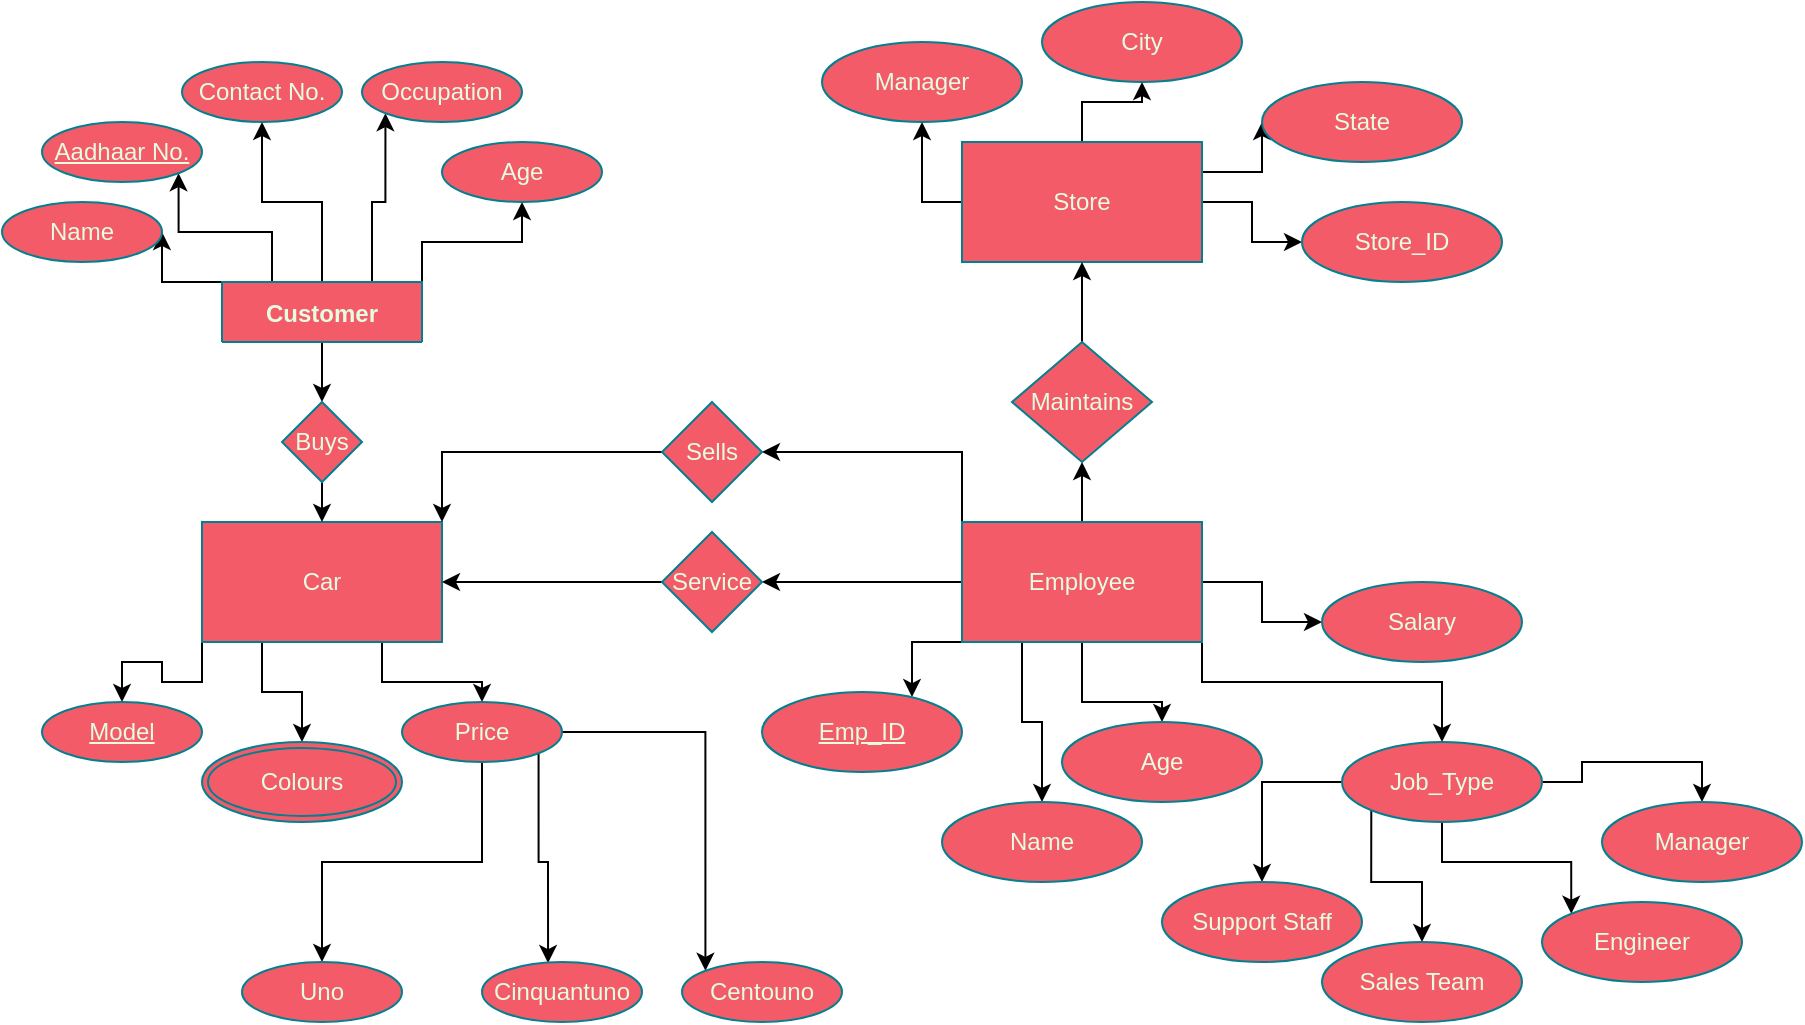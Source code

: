 <mxfile version="20.4.0" type="github">
  <diagram id="R2lEEEUBdFMjLlhIrx00" name="Page-1">
    <mxGraphModel dx="946" dy="1750" grid="1" gridSize="10" guides="1" tooltips="1" connect="1" arrows="1" fold="1" page="1" pageScale="1" pageWidth="850" pageHeight="1100" background="#FFFFFF" math="0" shadow="0" extFonts="Permanent Marker^https://fonts.googleapis.com/css?family=Permanent+Marker">
      <root>
        <mxCell id="0" />
        <mxCell id="1" parent="0" />
        <mxCell id="OesllFjmX0m4GNONwm-q-30" style="edgeStyle=orthogonalEdgeStyle;rounded=0;orthogonalLoop=1;jettySize=auto;html=1;exitX=0;exitY=0;exitDx=0;exitDy=0;entryX=1;entryY=0.5;entryDx=0;entryDy=0;" parent="1" source="C-vyLk0tnHw3VtMMgP7b-23" target="hK2k2CaXk-kH8A74S1h3-8" edge="1">
          <mxGeometry relative="1" as="geometry" />
        </mxCell>
        <mxCell id="OesllFjmX0m4GNONwm-q-31" style="edgeStyle=orthogonalEdgeStyle;rounded=0;orthogonalLoop=1;jettySize=auto;html=1;exitX=0.25;exitY=0;exitDx=0;exitDy=0;entryX=1;entryY=1;entryDx=0;entryDy=0;" parent="1" source="C-vyLk0tnHw3VtMMgP7b-23" target="hK2k2CaXk-kH8A74S1h3-10" edge="1">
          <mxGeometry relative="1" as="geometry">
            <Array as="points">
              <mxPoint x="145" y="95" />
              <mxPoint x="98" y="95" />
            </Array>
          </mxGeometry>
        </mxCell>
        <mxCell id="OesllFjmX0m4GNONwm-q-32" style="edgeStyle=orthogonalEdgeStyle;rounded=0;orthogonalLoop=1;jettySize=auto;html=1;exitX=0.5;exitY=0;exitDx=0;exitDy=0;entryX=0.5;entryY=1;entryDx=0;entryDy=0;" parent="1" source="C-vyLk0tnHw3VtMMgP7b-23" target="hK2k2CaXk-kH8A74S1h3-11" edge="1">
          <mxGeometry relative="1" as="geometry" />
        </mxCell>
        <mxCell id="OesllFjmX0m4GNONwm-q-33" style="edgeStyle=orthogonalEdgeStyle;rounded=0;orthogonalLoop=1;jettySize=auto;html=1;exitX=0.75;exitY=0;exitDx=0;exitDy=0;entryX=0;entryY=1;entryDx=0;entryDy=0;" parent="1" source="C-vyLk0tnHw3VtMMgP7b-23" target="hK2k2CaXk-kH8A74S1h3-12" edge="1">
          <mxGeometry relative="1" as="geometry" />
        </mxCell>
        <mxCell id="OesllFjmX0m4GNONwm-q-34" style="edgeStyle=orthogonalEdgeStyle;rounded=0;orthogonalLoop=1;jettySize=auto;html=1;exitX=1;exitY=0;exitDx=0;exitDy=0;" parent="1" source="C-vyLk0tnHw3VtMMgP7b-23" target="hK2k2CaXk-kH8A74S1h3-13" edge="1">
          <mxGeometry relative="1" as="geometry" />
        </mxCell>
        <mxCell id="OesllFjmX0m4GNONwm-q-36" value="" style="edgeStyle=orthogonalEdgeStyle;rounded=0;orthogonalLoop=1;jettySize=auto;html=1;" parent="1" source="C-vyLk0tnHw3VtMMgP7b-23" target="hK2k2CaXk-kH8A74S1h3-4" edge="1">
          <mxGeometry relative="1" as="geometry" />
        </mxCell>
        <mxCell id="C-vyLk0tnHw3VtMMgP7b-23" value="Customer" style="shape=table;startSize=30;container=1;collapsible=1;childLayout=tableLayout;fixedRows=1;rowLines=0;fontStyle=1;align=center;resizeLast=1;fillColor=#F45B69;strokeColor=#028090;fontColor=#E4FDE1;" parent="1" vertex="1" collapsed="1">
          <mxGeometry x="120" y="120" width="100" height="30" as="geometry">
            <mxRectangle x="120" y="120" width="250" height="100" as="alternateBounds" />
          </mxGeometry>
        </mxCell>
        <mxCell id="C-vyLk0tnHw3VtMMgP7b-24" value="" style="shape=partialRectangle;collapsible=0;dropTarget=0;pointerEvents=0;fillColor=none;points=[[0,0.5],[1,0.5]];portConstraint=eastwest;top=0;left=0;right=0;bottom=1;strokeColor=#028090;fontColor=#E4FDE1;" parent="C-vyLk0tnHw3VtMMgP7b-23" vertex="1">
          <mxGeometry y="30" width="250" height="30" as="geometry" />
        </mxCell>
        <mxCell id="C-vyLk0tnHw3VtMMgP7b-25" value="PK" style="shape=partialRectangle;overflow=hidden;connectable=0;fillColor=none;top=0;left=0;bottom=0;right=0;fontStyle=1;strokeColor=#028090;fontColor=#E4FDE1;" parent="C-vyLk0tnHw3VtMMgP7b-24" vertex="1">
          <mxGeometry width="30" height="30" as="geometry">
            <mxRectangle width="30" height="30" as="alternateBounds" />
          </mxGeometry>
        </mxCell>
        <mxCell id="C-vyLk0tnHw3VtMMgP7b-26" value="customer_id int NOT NULL " style="shape=partialRectangle;overflow=hidden;connectable=0;fillColor=none;top=0;left=0;bottom=0;right=0;align=left;spacingLeft=6;fontStyle=5;strokeColor=#028090;fontColor=#E4FDE1;" parent="C-vyLk0tnHw3VtMMgP7b-24" vertex="1">
          <mxGeometry x="30" width="220" height="30" as="geometry">
            <mxRectangle width="220" height="30" as="alternateBounds" />
          </mxGeometry>
        </mxCell>
        <mxCell id="C-vyLk0tnHw3VtMMgP7b-27" value="" style="shape=partialRectangle;collapsible=0;dropTarget=0;pointerEvents=0;fillColor=none;points=[[0,0.5],[1,0.5]];portConstraint=eastwest;top=0;left=0;right=0;bottom=0;strokeColor=#028090;fontColor=#E4FDE1;" parent="C-vyLk0tnHw3VtMMgP7b-23" vertex="1">
          <mxGeometry y="60" width="250" height="30" as="geometry" />
        </mxCell>
        <mxCell id="C-vyLk0tnHw3VtMMgP7b-28" value="" style="shape=partialRectangle;overflow=hidden;connectable=0;fillColor=none;top=0;left=0;bottom=0;right=0;strokeColor=#028090;fontColor=#E4FDE1;" parent="C-vyLk0tnHw3VtMMgP7b-27" vertex="1">
          <mxGeometry width="30" height="30" as="geometry">
            <mxRectangle width="30" height="30" as="alternateBounds" />
          </mxGeometry>
        </mxCell>
        <mxCell id="C-vyLk0tnHw3VtMMgP7b-29" value="customer_name char(50) NOT NULL" style="shape=partialRectangle;overflow=hidden;connectable=0;fillColor=none;top=0;left=0;bottom=0;right=0;align=left;spacingLeft=6;strokeColor=#028090;fontColor=#E4FDE1;" parent="C-vyLk0tnHw3VtMMgP7b-27" vertex="1">
          <mxGeometry x="30" width="220" height="30" as="geometry">
            <mxRectangle width="220" height="30" as="alternateBounds" />
          </mxGeometry>
        </mxCell>
        <mxCell id="OesllFjmX0m4GNONwm-q-26" style="edgeStyle=orthogonalEdgeStyle;rounded=0;orthogonalLoop=1;jettySize=auto;html=1;exitX=0;exitY=1;exitDx=0;exitDy=0;entryX=0.5;entryY=0;entryDx=0;entryDy=0;" parent="1" source="hK2k2CaXk-kH8A74S1h3-1" target="hK2k2CaXk-kH8A74S1h3-14" edge="1">
          <mxGeometry relative="1" as="geometry" />
        </mxCell>
        <mxCell id="OesllFjmX0m4GNONwm-q-27" style="edgeStyle=orthogonalEdgeStyle;rounded=0;orthogonalLoop=1;jettySize=auto;html=1;exitX=0.25;exitY=1;exitDx=0;exitDy=0;entryX=0.5;entryY=0;entryDx=0;entryDy=0;" parent="1" source="hK2k2CaXk-kH8A74S1h3-1" target="hK2k2CaXk-kH8A74S1h3-16" edge="1">
          <mxGeometry relative="1" as="geometry" />
        </mxCell>
        <mxCell id="OesllFjmX0m4GNONwm-q-28" style="edgeStyle=orthogonalEdgeStyle;rounded=0;orthogonalLoop=1;jettySize=auto;html=1;exitX=0.75;exitY=1;exitDx=0;exitDy=0;entryX=0.5;entryY=0;entryDx=0;entryDy=0;" parent="1" source="hK2k2CaXk-kH8A74S1h3-1" target="hK2k2CaXk-kH8A74S1h3-17" edge="1">
          <mxGeometry relative="1" as="geometry" />
        </mxCell>
        <mxCell id="hK2k2CaXk-kH8A74S1h3-1" value="Car" style="rounded=0;whiteSpace=wrap;html=1;fillColor=#F45B69;strokeColor=#028090;fontColor=#E4FDE1;" parent="1" vertex="1">
          <mxGeometry x="110" y="240" width="120" height="60" as="geometry" />
        </mxCell>
        <mxCell id="OesllFjmX0m4GNONwm-q-12" style="edgeStyle=orthogonalEdgeStyle;rounded=0;orthogonalLoop=1;jettySize=auto;html=1;exitX=0.5;exitY=0;exitDx=0;exitDy=0;entryX=0.5;entryY=1;entryDx=0;entryDy=0;" parent="1" source="hK2k2CaXk-kH8A74S1h3-2" target="hK2k2CaXk-kH8A74S1h3-7" edge="1">
          <mxGeometry relative="1" as="geometry" />
        </mxCell>
        <mxCell id="OesllFjmX0m4GNONwm-q-14" style="edgeStyle=orthogonalEdgeStyle;rounded=0;orthogonalLoop=1;jettySize=auto;html=1;exitX=0;exitY=1;exitDx=0;exitDy=0;entryX=0.75;entryY=0.063;entryDx=0;entryDy=0;entryPerimeter=0;" parent="1" source="hK2k2CaXk-kH8A74S1h3-2" target="hK2k2CaXk-kH8A74S1h3-22" edge="1">
          <mxGeometry relative="1" as="geometry" />
        </mxCell>
        <mxCell id="OesllFjmX0m4GNONwm-q-15" style="edgeStyle=orthogonalEdgeStyle;rounded=0;orthogonalLoop=1;jettySize=auto;html=1;exitX=0.25;exitY=1;exitDx=0;exitDy=0;" parent="1" source="hK2k2CaXk-kH8A74S1h3-2" target="hK2k2CaXk-kH8A74S1h3-23" edge="1">
          <mxGeometry relative="1" as="geometry" />
        </mxCell>
        <mxCell id="OesllFjmX0m4GNONwm-q-16" style="edgeStyle=orthogonalEdgeStyle;rounded=0;orthogonalLoop=1;jettySize=auto;html=1;exitX=0.5;exitY=1;exitDx=0;exitDy=0;entryX=0.5;entryY=0;entryDx=0;entryDy=0;" parent="1" source="hK2k2CaXk-kH8A74S1h3-2" target="hK2k2CaXk-kH8A74S1h3-24" edge="1">
          <mxGeometry relative="1" as="geometry">
            <Array as="points">
              <mxPoint x="550" y="330" />
            </Array>
          </mxGeometry>
        </mxCell>
        <mxCell id="OesllFjmX0m4GNONwm-q-18" style="edgeStyle=orthogonalEdgeStyle;rounded=0;orthogonalLoop=1;jettySize=auto;html=1;exitX=1;exitY=0.5;exitDx=0;exitDy=0;entryX=0;entryY=0.5;entryDx=0;entryDy=0;" parent="1" source="hK2k2CaXk-kH8A74S1h3-2" target="hK2k2CaXk-kH8A74S1h3-25" edge="1">
          <mxGeometry relative="1" as="geometry" />
        </mxCell>
        <mxCell id="OesllFjmX0m4GNONwm-q-21" style="edgeStyle=orthogonalEdgeStyle;rounded=0;orthogonalLoop=1;jettySize=auto;html=1;exitX=1;exitY=1;exitDx=0;exitDy=0;entryX=0.5;entryY=0;entryDx=0;entryDy=0;" parent="1" source="hK2k2CaXk-kH8A74S1h3-2" target="hK2k2CaXk-kH8A74S1h3-26" edge="1">
          <mxGeometry relative="1" as="geometry">
            <Array as="points">
              <mxPoint x="610" y="320" />
              <mxPoint x="730" y="320" />
            </Array>
          </mxGeometry>
        </mxCell>
        <mxCell id="OesllFjmX0m4GNONwm-q-37" value="" style="edgeStyle=orthogonalEdgeStyle;rounded=0;orthogonalLoop=1;jettySize=auto;html=1;" parent="1" source="hK2k2CaXk-kH8A74S1h3-2" target="hK2k2CaXk-kH8A74S1h3-5" edge="1">
          <mxGeometry relative="1" as="geometry" />
        </mxCell>
        <mxCell id="OesllFjmX0m4GNONwm-q-38" style="edgeStyle=orthogonalEdgeStyle;rounded=0;orthogonalLoop=1;jettySize=auto;html=1;exitX=0;exitY=0;exitDx=0;exitDy=0;entryX=1;entryY=0.5;entryDx=0;entryDy=0;" parent="1" source="hK2k2CaXk-kH8A74S1h3-2" target="hK2k2CaXk-kH8A74S1h3-6" edge="1">
          <mxGeometry relative="1" as="geometry" />
        </mxCell>
        <mxCell id="hK2k2CaXk-kH8A74S1h3-2" value="Employee" style="rounded=0;whiteSpace=wrap;html=1;fillColor=#F45B69;strokeColor=#028090;fontColor=#E4FDE1;" parent="1" vertex="1">
          <mxGeometry x="490" y="240" width="120" height="60" as="geometry" />
        </mxCell>
        <mxCell id="OesllFjmX0m4GNONwm-q-3" style="edgeStyle=orthogonalEdgeStyle;rounded=0;orthogonalLoop=1;jettySize=auto;html=1;exitX=0.5;exitY=0;exitDx=0;exitDy=0;entryX=0.5;entryY=1;entryDx=0;entryDy=0;" parent="1" source="hK2k2CaXk-kH8A74S1h3-3" target="hK2k2CaXk-kH8A74S1h3-19" edge="1">
          <mxGeometry relative="1" as="geometry" />
        </mxCell>
        <mxCell id="OesllFjmX0m4GNONwm-q-4" style="edgeStyle=orthogonalEdgeStyle;rounded=0;orthogonalLoop=1;jettySize=auto;html=1;exitX=1;exitY=0.25;exitDx=0;exitDy=0;entryX=0;entryY=0.5;entryDx=0;entryDy=0;" parent="1" source="hK2k2CaXk-kH8A74S1h3-3" target="hK2k2CaXk-kH8A74S1h3-20" edge="1">
          <mxGeometry relative="1" as="geometry" />
        </mxCell>
        <mxCell id="OesllFjmX0m4GNONwm-q-5" style="edgeStyle=orthogonalEdgeStyle;rounded=0;orthogonalLoop=1;jettySize=auto;html=1;exitX=1;exitY=0.5;exitDx=0;exitDy=0;" parent="1" source="hK2k2CaXk-kH8A74S1h3-3" target="hK2k2CaXk-kH8A74S1h3-21" edge="1">
          <mxGeometry relative="1" as="geometry" />
        </mxCell>
        <mxCell id="OesllFjmX0m4GNONwm-q-6" style="edgeStyle=orthogonalEdgeStyle;rounded=0;orthogonalLoop=1;jettySize=auto;html=1;exitX=0;exitY=0.5;exitDx=0;exitDy=0;entryX=0.5;entryY=1;entryDx=0;entryDy=0;" parent="1" source="hK2k2CaXk-kH8A74S1h3-3" target="hK2k2CaXk-kH8A74S1h3-18" edge="1">
          <mxGeometry relative="1" as="geometry" />
        </mxCell>
        <mxCell id="hK2k2CaXk-kH8A74S1h3-3" value="Store" style="rounded=0;whiteSpace=wrap;html=1;fillColor=#F45B69;strokeColor=#028090;fontColor=#E4FDE1;" parent="1" vertex="1">
          <mxGeometry x="490" y="50" width="120" height="60" as="geometry" />
        </mxCell>
        <mxCell id="OesllFjmX0m4GNONwm-q-35" style="edgeStyle=orthogonalEdgeStyle;rounded=0;orthogonalLoop=1;jettySize=auto;html=1;exitX=0.5;exitY=1;exitDx=0;exitDy=0;entryX=0.5;entryY=0;entryDx=0;entryDy=0;" parent="1" source="hK2k2CaXk-kH8A74S1h3-4" target="hK2k2CaXk-kH8A74S1h3-1" edge="1">
          <mxGeometry relative="1" as="geometry" />
        </mxCell>
        <mxCell id="hK2k2CaXk-kH8A74S1h3-4" value="Buys" style="rhombus;whiteSpace=wrap;html=1;fillColor=#F45B69;strokeColor=#028090;fontColor=#E4FDE1;" parent="1" vertex="1">
          <mxGeometry x="150" y="180" width="40" height="40" as="geometry" />
        </mxCell>
        <mxCell id="OesllFjmX0m4GNONwm-q-40" style="edgeStyle=orthogonalEdgeStyle;rounded=0;orthogonalLoop=1;jettySize=auto;html=1;exitX=0;exitY=0.5;exitDx=0;exitDy=0;entryX=1;entryY=0.5;entryDx=0;entryDy=0;" parent="1" source="hK2k2CaXk-kH8A74S1h3-5" target="hK2k2CaXk-kH8A74S1h3-1" edge="1">
          <mxGeometry relative="1" as="geometry" />
        </mxCell>
        <mxCell id="hK2k2CaXk-kH8A74S1h3-5" value="Service" style="rhombus;whiteSpace=wrap;html=1;fillColor=#F45B69;strokeColor=#028090;fontColor=#E4FDE1;" parent="1" vertex="1">
          <mxGeometry x="340" y="245" width="50" height="50" as="geometry" />
        </mxCell>
        <mxCell id="OesllFjmX0m4GNONwm-q-39" style="edgeStyle=orthogonalEdgeStyle;rounded=0;orthogonalLoop=1;jettySize=auto;html=1;exitX=0;exitY=0.5;exitDx=0;exitDy=0;entryX=1;entryY=0;entryDx=0;entryDy=0;" parent="1" source="hK2k2CaXk-kH8A74S1h3-6" target="hK2k2CaXk-kH8A74S1h3-1" edge="1">
          <mxGeometry relative="1" as="geometry" />
        </mxCell>
        <mxCell id="hK2k2CaXk-kH8A74S1h3-6" value="Sells" style="rhombus;whiteSpace=wrap;html=1;fillColor=#F45B69;strokeColor=#028090;fontColor=#E4FDE1;" parent="1" vertex="1">
          <mxGeometry x="340" y="180" width="50" height="50" as="geometry" />
        </mxCell>
        <mxCell id="OesllFjmX0m4GNONwm-q-8" style="edgeStyle=orthogonalEdgeStyle;rounded=0;orthogonalLoop=1;jettySize=auto;html=1;exitX=0.5;exitY=0;exitDx=0;exitDy=0;entryX=0.5;entryY=1;entryDx=0;entryDy=0;" parent="1" source="hK2k2CaXk-kH8A74S1h3-7" target="hK2k2CaXk-kH8A74S1h3-3" edge="1">
          <mxGeometry relative="1" as="geometry" />
        </mxCell>
        <mxCell id="hK2k2CaXk-kH8A74S1h3-7" value="Maintains" style="rhombus;whiteSpace=wrap;html=1;fillColor=#F45B69;strokeColor=#028090;fontColor=#E4FDE1;" parent="1" vertex="1">
          <mxGeometry x="515" y="150" width="70" height="60" as="geometry" />
        </mxCell>
        <mxCell id="hK2k2CaXk-kH8A74S1h3-8" value="Name" style="ellipse;whiteSpace=wrap;html=1;strokeColor=#028090;fontColor=#E4FDE1;fillColor=#F45B69;" parent="1" vertex="1">
          <mxGeometry x="10" y="80" width="80" height="30" as="geometry" />
        </mxCell>
        <mxCell id="hK2k2CaXk-kH8A74S1h3-10" value="Aadhaar No." style="ellipse;whiteSpace=wrap;html=1;strokeColor=#028090;fontColor=#E4FDE1;fillColor=#F45B69;fontStyle=4" parent="1" vertex="1">
          <mxGeometry x="30" y="40" width="80" height="30" as="geometry" />
        </mxCell>
        <mxCell id="hK2k2CaXk-kH8A74S1h3-11" value="Contact No." style="ellipse;whiteSpace=wrap;html=1;strokeColor=#028090;fontColor=#E4FDE1;fillColor=#F45B69;" parent="1" vertex="1">
          <mxGeometry x="100" y="10" width="80" height="30" as="geometry" />
        </mxCell>
        <mxCell id="hK2k2CaXk-kH8A74S1h3-12" value="Occupation" style="ellipse;whiteSpace=wrap;html=1;strokeColor=#028090;fontColor=#E4FDE1;fillColor=#F45B69;" parent="1" vertex="1">
          <mxGeometry x="190" y="10" width="80" height="30" as="geometry" />
        </mxCell>
        <mxCell id="hK2k2CaXk-kH8A74S1h3-13" value="Age" style="ellipse;whiteSpace=wrap;html=1;strokeColor=#028090;fontColor=#E4FDE1;fillColor=#F45B69;" parent="1" vertex="1">
          <mxGeometry x="230" y="50" width="80" height="30" as="geometry" />
        </mxCell>
        <mxCell id="hK2k2CaXk-kH8A74S1h3-14" value="&lt;u&gt;Model&lt;/u&gt;" style="ellipse;whiteSpace=wrap;html=1;strokeColor=#028090;fontColor=#E4FDE1;fillColor=#F45B69;" parent="1" vertex="1">
          <mxGeometry x="30" y="330" width="80" height="30" as="geometry" />
        </mxCell>
        <mxCell id="hK2k2CaXk-kH8A74S1h3-16" value="Colours" style="ellipse;shape=doubleEllipse;margin=3;whiteSpace=wrap;html=1;align=center;strokeColor=#028090;fontColor=#E4FDE1;fillColor=#F45B69;" parent="1" vertex="1">
          <mxGeometry x="110" y="350" width="100" height="40" as="geometry" />
        </mxCell>
        <mxCell id="OesllFjmX0m4GNONwm-q-47" style="edgeStyle=orthogonalEdgeStyle;rounded=0;orthogonalLoop=1;jettySize=auto;html=1;exitX=0.5;exitY=1;exitDx=0;exitDy=0;entryX=0.5;entryY=0;entryDx=0;entryDy=0;" parent="1" source="hK2k2CaXk-kH8A74S1h3-17" target="OesllFjmX0m4GNONwm-q-42" edge="1">
          <mxGeometry relative="1" as="geometry" />
        </mxCell>
        <mxCell id="OesllFjmX0m4GNONwm-q-48" style="edgeStyle=orthogonalEdgeStyle;rounded=0;orthogonalLoop=1;jettySize=auto;html=1;exitX=1;exitY=1;exitDx=0;exitDy=0;entryX=0.413;entryY=0.017;entryDx=0;entryDy=0;entryPerimeter=0;" parent="1" source="hK2k2CaXk-kH8A74S1h3-17" target="OesllFjmX0m4GNONwm-q-44" edge="1">
          <mxGeometry relative="1" as="geometry" />
        </mxCell>
        <mxCell id="OesllFjmX0m4GNONwm-q-49" style="edgeStyle=orthogonalEdgeStyle;rounded=0;orthogonalLoop=1;jettySize=auto;html=1;exitX=1;exitY=0.5;exitDx=0;exitDy=0;entryX=0;entryY=0;entryDx=0;entryDy=0;" parent="1" source="hK2k2CaXk-kH8A74S1h3-17" target="OesllFjmX0m4GNONwm-q-43" edge="1">
          <mxGeometry relative="1" as="geometry" />
        </mxCell>
        <mxCell id="hK2k2CaXk-kH8A74S1h3-17" value="Price" style="ellipse;whiteSpace=wrap;html=1;strokeColor=#028090;fontColor=#E4FDE1;fillColor=#F45B69;" parent="1" vertex="1">
          <mxGeometry x="210" y="330" width="80" height="30" as="geometry" />
        </mxCell>
        <mxCell id="hK2k2CaXk-kH8A74S1h3-18" value="Manager" style="ellipse;whiteSpace=wrap;html=1;align=center;strokeColor=#028090;fontColor=#E4FDE1;fillColor=#F45B69;" parent="1" vertex="1">
          <mxGeometry x="420" width="100" height="40" as="geometry" />
        </mxCell>
        <mxCell id="hK2k2CaXk-kH8A74S1h3-19" value="City" style="ellipse;whiteSpace=wrap;html=1;align=center;strokeColor=#028090;fontColor=#E4FDE1;fillColor=#F45B69;" parent="1" vertex="1">
          <mxGeometry x="530" y="-20" width="100" height="40" as="geometry" />
        </mxCell>
        <mxCell id="hK2k2CaXk-kH8A74S1h3-20" value="State" style="ellipse;whiteSpace=wrap;html=1;align=center;strokeColor=#028090;fontColor=#E4FDE1;fillColor=#F45B69;" parent="1" vertex="1">
          <mxGeometry x="640" y="20" width="100" height="40" as="geometry" />
        </mxCell>
        <mxCell id="hK2k2CaXk-kH8A74S1h3-21" value="Store_ID" style="ellipse;whiteSpace=wrap;html=1;align=center;strokeColor=#028090;fontColor=#E4FDE1;fillColor=#F45B69;" parent="1" vertex="1">
          <mxGeometry x="660" y="80" width="100" height="40" as="geometry" />
        </mxCell>
        <mxCell id="hK2k2CaXk-kH8A74S1h3-22" value="Emp_ID" style="ellipse;whiteSpace=wrap;html=1;align=center;fontStyle=4;strokeColor=#028090;fontColor=#E4FDE1;fillColor=#F45B69;" parent="1" vertex="1">
          <mxGeometry x="390" y="325" width="100" height="40" as="geometry" />
        </mxCell>
        <mxCell id="hK2k2CaXk-kH8A74S1h3-23" value="Name" style="ellipse;whiteSpace=wrap;html=1;align=center;strokeColor=#028090;fontColor=#E4FDE1;fillColor=#F45B69;" parent="1" vertex="1">
          <mxGeometry x="480" y="380" width="100" height="40" as="geometry" />
        </mxCell>
        <mxCell id="hK2k2CaXk-kH8A74S1h3-24" value="Age" style="ellipse;whiteSpace=wrap;html=1;align=center;strokeColor=#028090;fontColor=#E4FDE1;fillColor=#F45B69;" parent="1" vertex="1">
          <mxGeometry x="540" y="340" width="100" height="40" as="geometry" />
        </mxCell>
        <mxCell id="hK2k2CaXk-kH8A74S1h3-25" value="Salary" style="ellipse;whiteSpace=wrap;html=1;align=center;strokeColor=#028090;fontColor=#E4FDE1;fillColor=#F45B69;" parent="1" vertex="1">
          <mxGeometry x="670" y="270" width="100" height="40" as="geometry" />
        </mxCell>
        <mxCell id="OesllFjmX0m4GNONwm-q-22" style="edgeStyle=orthogonalEdgeStyle;rounded=0;orthogonalLoop=1;jettySize=auto;html=1;exitX=0;exitY=0.5;exitDx=0;exitDy=0;entryX=0.5;entryY=0;entryDx=0;entryDy=0;" parent="1" source="hK2k2CaXk-kH8A74S1h3-26" target="hK2k2CaXk-kH8A74S1h3-27" edge="1">
          <mxGeometry relative="1" as="geometry" />
        </mxCell>
        <mxCell id="OesllFjmX0m4GNONwm-q-23" style="edgeStyle=orthogonalEdgeStyle;rounded=0;orthogonalLoop=1;jettySize=auto;html=1;exitX=0;exitY=1;exitDx=0;exitDy=0;entryX=0.5;entryY=0;entryDx=0;entryDy=0;" parent="1" source="hK2k2CaXk-kH8A74S1h3-26" target="hK2k2CaXk-kH8A74S1h3-28" edge="1">
          <mxGeometry relative="1" as="geometry" />
        </mxCell>
        <mxCell id="OesllFjmX0m4GNONwm-q-24" style="edgeStyle=orthogonalEdgeStyle;rounded=0;orthogonalLoop=1;jettySize=auto;html=1;exitX=0.5;exitY=1;exitDx=0;exitDy=0;entryX=0;entryY=0;entryDx=0;entryDy=0;" parent="1" source="hK2k2CaXk-kH8A74S1h3-26" target="hK2k2CaXk-kH8A74S1h3-29" edge="1">
          <mxGeometry relative="1" as="geometry" />
        </mxCell>
        <mxCell id="OesllFjmX0m4GNONwm-q-25" style="edgeStyle=orthogonalEdgeStyle;rounded=0;orthogonalLoop=1;jettySize=auto;html=1;exitX=1;exitY=0.5;exitDx=0;exitDy=0;entryX=0.5;entryY=0;entryDx=0;entryDy=0;" parent="1" source="hK2k2CaXk-kH8A74S1h3-26" target="hK2k2CaXk-kH8A74S1h3-30" edge="1">
          <mxGeometry relative="1" as="geometry" />
        </mxCell>
        <mxCell id="hK2k2CaXk-kH8A74S1h3-26" value="Job_Type" style="ellipse;whiteSpace=wrap;html=1;align=center;strokeColor=#028090;fontColor=#E4FDE1;fillColor=#F45B69;" parent="1" vertex="1">
          <mxGeometry x="680" y="350" width="100" height="40" as="geometry" />
        </mxCell>
        <mxCell id="hK2k2CaXk-kH8A74S1h3-27" value="Support Staff" style="ellipse;whiteSpace=wrap;html=1;align=center;strokeColor=#028090;fontColor=#E4FDE1;fillColor=#F45B69;" parent="1" vertex="1">
          <mxGeometry x="590" y="420" width="100" height="40" as="geometry" />
        </mxCell>
        <mxCell id="hK2k2CaXk-kH8A74S1h3-28" value="Sales Team" style="ellipse;whiteSpace=wrap;html=1;align=center;strokeColor=#028090;fontColor=#E4FDE1;fillColor=#F45B69;" parent="1" vertex="1">
          <mxGeometry x="670" y="450" width="100" height="40" as="geometry" />
        </mxCell>
        <mxCell id="hK2k2CaXk-kH8A74S1h3-29" value="Engineer" style="ellipse;whiteSpace=wrap;html=1;align=center;strokeColor=#028090;fontColor=#E4FDE1;fillColor=#F45B69;" parent="1" vertex="1">
          <mxGeometry x="780" y="430" width="100" height="40" as="geometry" />
        </mxCell>
        <mxCell id="hK2k2CaXk-kH8A74S1h3-30" value="Manager" style="ellipse;whiteSpace=wrap;html=1;align=center;strokeColor=#028090;fontColor=#E4FDE1;fillColor=#F45B69;" parent="1" vertex="1">
          <mxGeometry x="810" y="380" width="100" height="40" as="geometry" />
        </mxCell>
        <mxCell id="OesllFjmX0m4GNONwm-q-42" value="Uno" style="ellipse;whiteSpace=wrap;html=1;strokeColor=#028090;fontColor=#E4FDE1;fillColor=#F45B69;" parent="1" vertex="1">
          <mxGeometry x="130" y="460" width="80" height="30" as="geometry" />
        </mxCell>
        <mxCell id="OesllFjmX0m4GNONwm-q-43" value="Cento­uno" style="ellipse;whiteSpace=wrap;html=1;strokeColor=#028090;fontColor=#E4FDE1;fillColor=#F45B69;" parent="1" vertex="1">
          <mxGeometry x="350" y="460" width="80" height="30" as="geometry" />
        </mxCell>
        <mxCell id="OesllFjmX0m4GNONwm-q-44" value="Cinquantuno" style="ellipse;whiteSpace=wrap;html=1;strokeColor=#028090;fontColor=#E4FDE1;fillColor=#F45B69;" parent="1" vertex="1">
          <mxGeometry x="250" y="460" width="80" height="30" as="geometry" />
        </mxCell>
      </root>
    </mxGraphModel>
  </diagram>
</mxfile>
